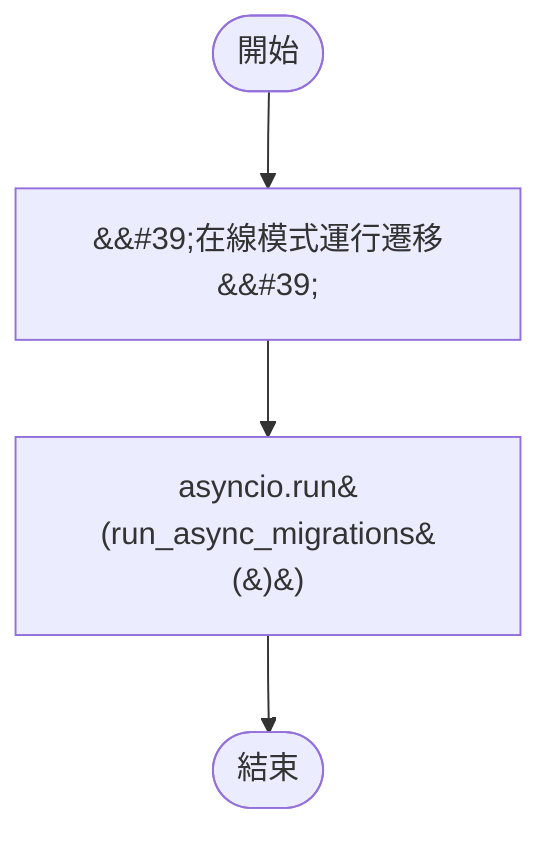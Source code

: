 flowchart TB
    n1([開始])
    n2([結束])
    n3[&amp;&#35;39;在線模式運行遷移&amp;&#35;39;]
    n4[asyncio.run&#40;run_async_migrations&#40;&#41;&#41;]
    n1 --> n3
    n3 --> n4
    n4 --> n2